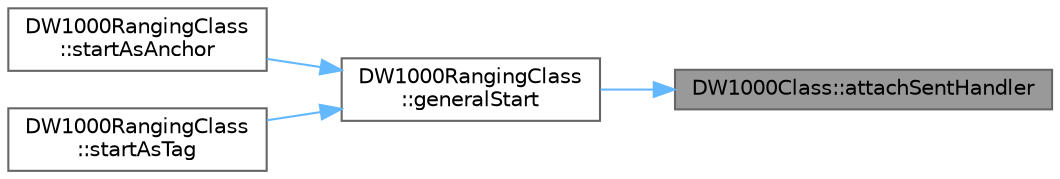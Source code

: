 digraph "DW1000Class::attachSentHandler"
{
 // LATEX_PDF_SIZE
  bgcolor="transparent";
  edge [fontname=Helvetica,fontsize=10,labelfontname=Helvetica,labelfontsize=10];
  node [fontname=Helvetica,fontsize=10,shape=box,height=0.2,width=0.4];
  rankdir="RL";
  Node1 [id="Node000001",label="DW1000Class::attachSentHandler",height=0.2,width=0.4,color="gray40", fillcolor="grey60", style="filled", fontcolor="black",tooltip=" "];
  Node1 -> Node2 [id="edge1_Node000001_Node000002",dir="back",color="steelblue1",style="solid",tooltip=" "];
  Node2 [id="Node000002",label="DW1000RangingClass\l::generalStart",height=0.2,width=0.4,color="grey40", fillcolor="white", style="filled",URL="$class_d_w1000_ranging_class.html#a81019e2311f5aa6a33f006beae8aadd7",tooltip=" "];
  Node2 -> Node3 [id="edge2_Node000002_Node000003",dir="back",color="steelblue1",style="solid",tooltip=" "];
  Node3 [id="Node000003",label="DW1000RangingClass\l::startAsAnchor",height=0.2,width=0.4,color="grey40", fillcolor="white", style="filled",URL="$class_d_w1000_ranging_class.html#afa94ffdfcd78b53e271b98eb6bad8368",tooltip=" "];
  Node2 -> Node4 [id="edge3_Node000002_Node000004",dir="back",color="steelblue1",style="solid",tooltip=" "];
  Node4 [id="Node000004",label="DW1000RangingClass\l::startAsTag",height=0.2,width=0.4,color="grey40", fillcolor="white", style="filled",URL="$class_d_w1000_ranging_class.html#a9068f9887db35c9e683329bd4bbae684",tooltip=" "];
}
